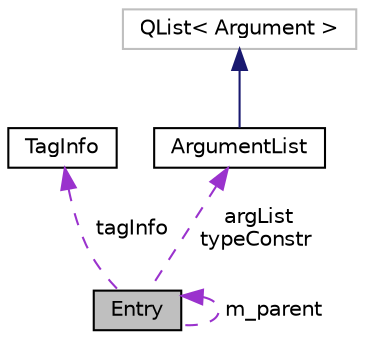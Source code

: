 digraph "Entry"
{
 // INTERACTIVE_SVG=YES
  edge [fontname="Helvetica",fontsize="10",labelfontname="Helvetica",labelfontsize="10"];
  node [fontname="Helvetica",fontsize="10",shape=record];
  Node1 [label="Entry",height=0.2,width=0.4,color="black", fillcolor="grey75", style="filled", fontcolor="black"];
  Node2 -> Node1 [dir="back",color="darkorchid3",fontsize="10",style="dashed",label=" tagInfo" ,fontname="Helvetica"];
  Node2 [label="TagInfo",height=0.2,width=0.4,color="black", fillcolor="white", style="filled",URL="$d3/dc3/struct_tag_info.html",tooltip="This struct is used to capture the tag file information for an Entry. "];
  Node3 -> Node1 [dir="back",color="darkorchid3",fontsize="10",style="dashed",label=" argList\ntypeConstr" ,fontname="Helvetica"];
  Node3 [label="ArgumentList",height=0.2,width=0.4,color="black", fillcolor="white", style="filled",URL="$d7/df8/class_argument_list.html",tooltip="This class represents an function or template argument list. "];
  Node4 -> Node3 [dir="back",color="midnightblue",fontsize="10",style="solid",fontname="Helvetica"];
  Node4 [label="QList\< Argument \>",height=0.2,width=0.4,color="grey75", fillcolor="white", style="filled"];
  Node1 -> Node1 [dir="back",color="darkorchid3",fontsize="10",style="dashed",label=" m_parent" ,fontname="Helvetica"];
}
